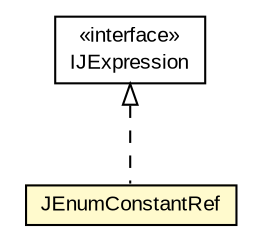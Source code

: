 #!/usr/local/bin/dot
#
# Class diagram 
# Generated by UMLGraph version 5.1 (http://www.umlgraph.org/)
#

digraph G {
	edge [fontname="arial",fontsize=10,labelfontname="arial",labelfontsize=10];
	node [fontname="arial",fontsize=10,shape=plaintext];
	nodesep=0.25;
	ranksep=0.5;
	// com.helger.jcodemodel.JEnumConstantRef
	c5931 [label=<<table title="com.helger.jcodemodel.JEnumConstantRef" border="0" cellborder="1" cellspacing="0" cellpadding="2" port="p" bgcolor="lemonChiffon" href="./JEnumConstantRef.html">
		<tr><td><table border="0" cellspacing="0" cellpadding="1">
<tr><td align="center" balign="center"> JEnumConstantRef </td></tr>
		</table></td></tr>
		</table>>, fontname="arial", fontcolor="black", fontsize=10.0];
	// com.helger.jcodemodel.IJExpression
	c5968 [label=<<table title="com.helger.jcodemodel.IJExpression" border="0" cellborder="1" cellspacing="0" cellpadding="2" port="p" href="./IJExpression.html">
		<tr><td><table border="0" cellspacing="0" cellpadding="1">
<tr><td align="center" balign="center"> &#171;interface&#187; </td></tr>
<tr><td align="center" balign="center"> IJExpression </td></tr>
		</table></td></tr>
		</table>>, fontname="arial", fontcolor="black", fontsize=10.0];
	//com.helger.jcodemodel.JEnumConstantRef implements com.helger.jcodemodel.IJExpression
	c5968:p -> c5931:p [dir=back,arrowtail=empty,style=dashed];
}

